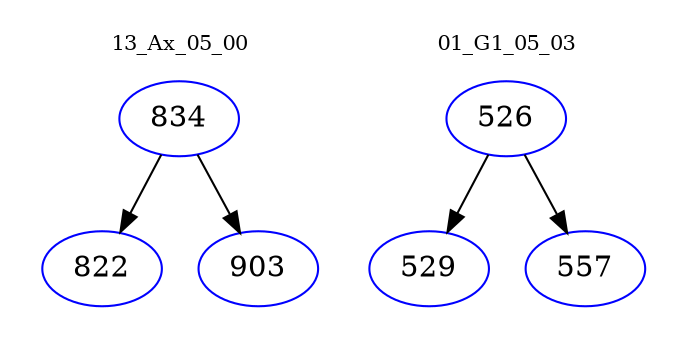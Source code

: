 digraph{
subgraph cluster_0 {
color = white
label = "13_Ax_05_00";
fontsize=10;
T0_834 [label="834", color="blue"]
T0_834 -> T0_822 [color="black"]
T0_822 [label="822", color="blue"]
T0_834 -> T0_903 [color="black"]
T0_903 [label="903", color="blue"]
}
subgraph cluster_1 {
color = white
label = "01_G1_05_03";
fontsize=10;
T1_526 [label="526", color="blue"]
T1_526 -> T1_529 [color="black"]
T1_529 [label="529", color="blue"]
T1_526 -> T1_557 [color="black"]
T1_557 [label="557", color="blue"]
}
}
